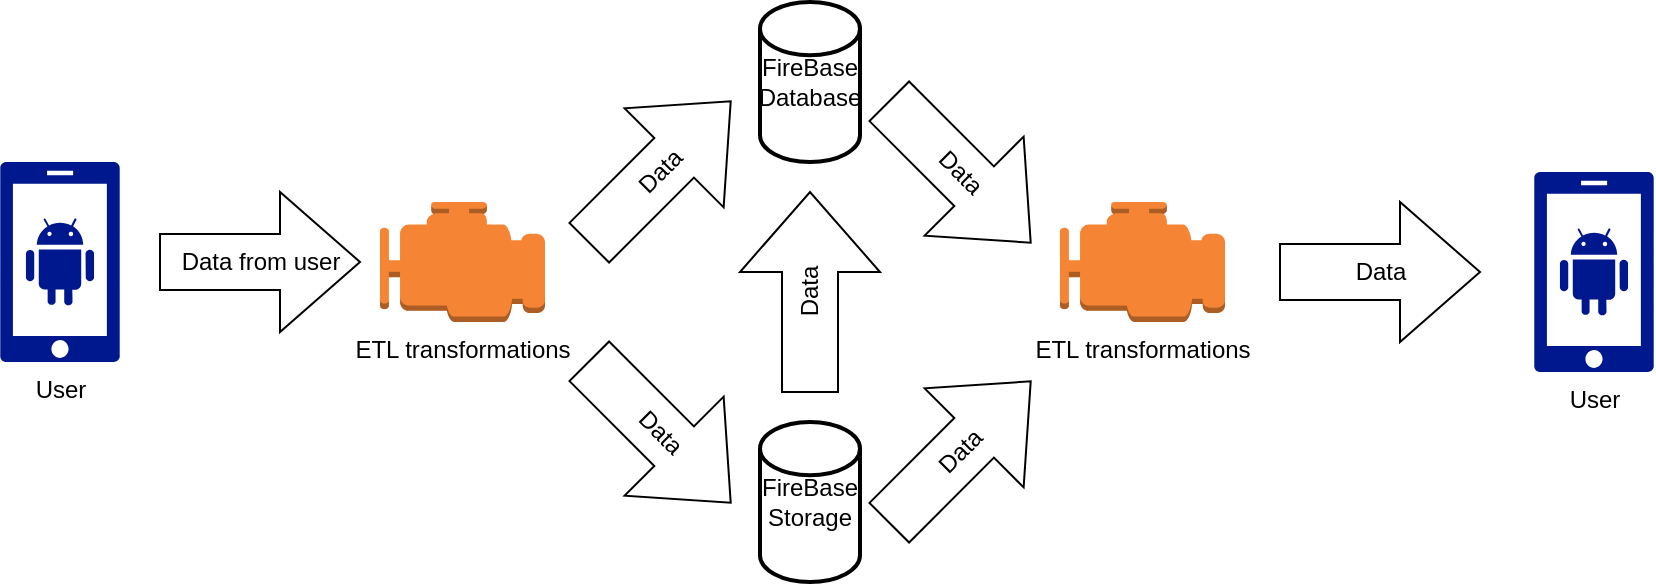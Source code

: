 <mxfile version="22.1.9" type="google">
  <diagram name="1 oldal" id="0Tist9crHXAuL1mh9lxD">
    <mxGraphModel grid="1" page="1" gridSize="10" guides="1" tooltips="1" connect="1" arrows="1" fold="1" pageScale="1" pageWidth="827" pageHeight="1169" math="0" shadow="0">
      <root>
        <mxCell id="0" />
        <mxCell id="1" parent="0" />
        <mxCell id="Ual5AN1AbBZVHCmzD85C-2" value="User" style="sketch=0;aspect=fixed;pointerEvents=1;shadow=0;dashed=0;html=1;strokeColor=none;labelPosition=center;verticalLabelPosition=bottom;verticalAlign=top;align=center;fillColor=#00188D;shape=mxgraph.mscae.enterprise.android_phone" vertex="1" parent="1">
          <mxGeometry x="60" y="130" width="60" height="100" as="geometry" />
        </mxCell>
        <mxCell id="Ual5AN1AbBZVHCmzD85C-3" value="FireBase Database" style="strokeWidth=2;html=1;shape=mxgraph.flowchart.database;whiteSpace=wrap;" vertex="1" parent="1">
          <mxGeometry x="440" y="50" width="50" height="80" as="geometry" />
        </mxCell>
        <mxCell id="Ual5AN1AbBZVHCmzD85C-5" value="ETL transformations" style="outlineConnect=0;dashed=0;verticalLabelPosition=bottom;verticalAlign=top;align=center;html=1;shape=mxgraph.aws3.emr_engine;fillColor=#F58534;gradientColor=none;" vertex="1" parent="1">
          <mxGeometry x="250" y="150" width="82.5" height="60" as="geometry" />
        </mxCell>
        <mxCell id="Ual5AN1AbBZVHCmzD85C-6" value="FireBase Storage" style="strokeWidth=2;html=1;shape=mxgraph.flowchart.database;whiteSpace=wrap;" vertex="1" parent="1">
          <mxGeometry x="440" y="260" width="50" height="80" as="geometry" />
        </mxCell>
        <mxCell id="Ual5AN1AbBZVHCmzD85C-7" value="Data" style="html=1;shadow=0;dashed=0;align=center;verticalAlign=middle;shape=mxgraph.arrows2.arrow;dy=0.6;dx=40;notch=0;rotation=45;" vertex="1" parent="1">
          <mxGeometry x="340" y="230" width="100" height="70" as="geometry" />
        </mxCell>
        <mxCell id="Ual5AN1AbBZVHCmzD85C-8" value="Data" style="html=1;shadow=0;dashed=0;align=center;verticalAlign=middle;shape=mxgraph.arrows2.arrow;dy=0.6;dx=40;notch=0;rotation=-45;" vertex="1" parent="1">
          <mxGeometry x="340" y="100" width="100" height="70" as="geometry" />
        </mxCell>
        <mxCell id="Ual5AN1AbBZVHCmzD85C-9" value="Data" style="html=1;shadow=0;dashed=0;align=center;verticalAlign=middle;shape=mxgraph.arrows2.arrow;dy=0.6;dx=40;notch=0;rotation=-90;" vertex="1" parent="1">
          <mxGeometry x="415" y="160" width="100" height="70" as="geometry" />
        </mxCell>
        <mxCell id="Ual5AN1AbBZVHCmzD85C-11" value="User" style="sketch=0;aspect=fixed;pointerEvents=1;shadow=0;dashed=0;html=1;strokeColor=none;labelPosition=center;verticalLabelPosition=bottom;verticalAlign=top;align=center;fillColor=#00188D;shape=mxgraph.mscae.enterprise.android_phone" vertex="1" parent="1">
          <mxGeometry x="827" y="135" width="60" height="100" as="geometry" />
        </mxCell>
        <mxCell id="Ual5AN1AbBZVHCmzD85C-13" value="ETL transformations" style="outlineConnect=0;dashed=0;verticalLabelPosition=bottom;verticalAlign=top;align=center;html=1;shape=mxgraph.aws3.emr_engine;fillColor=#F58534;gradientColor=none;" vertex="1" parent="1">
          <mxGeometry x="590" y="150" width="82.5" height="60" as="geometry" />
        </mxCell>
        <mxCell id="Ual5AN1AbBZVHCmzD85C-14" value="Data" style="html=1;shadow=0;dashed=0;align=center;verticalAlign=middle;shape=mxgraph.arrows2.arrow;dy=0.6;dx=40;notch=0;rotation=45;" vertex="1" parent="1">
          <mxGeometry x="490" y="100" width="100" height="70" as="geometry" />
        </mxCell>
        <mxCell id="Ual5AN1AbBZVHCmzD85C-15" value="Data" style="html=1;shadow=0;dashed=0;align=center;verticalAlign=middle;shape=mxgraph.arrows2.arrow;dy=0.6;dx=40;notch=0;rotation=-45;" vertex="1" parent="1">
          <mxGeometry x="490" y="240" width="100" height="70" as="geometry" />
        </mxCell>
        <mxCell id="Ual5AN1AbBZVHCmzD85C-16" value="Data" style="html=1;shadow=0;dashed=0;align=center;verticalAlign=middle;shape=mxgraph.arrows2.arrow;dy=0.6;dx=40;notch=0;rotation=0;" vertex="1" parent="1">
          <mxGeometry x="700" y="150" width="100" height="70" as="geometry" />
        </mxCell>
        <mxCell id="Ual5AN1AbBZVHCmzD85C-17" value="Data from user" style="html=1;shadow=0;dashed=0;align=center;verticalAlign=middle;shape=mxgraph.arrows2.arrow;dy=0.6;dx=40;notch=0;rotation=0;" vertex="1" parent="1">
          <mxGeometry x="140" y="145" width="100" height="70" as="geometry" />
        </mxCell>
      </root>
    </mxGraphModel>
  </diagram>
</mxfile>
